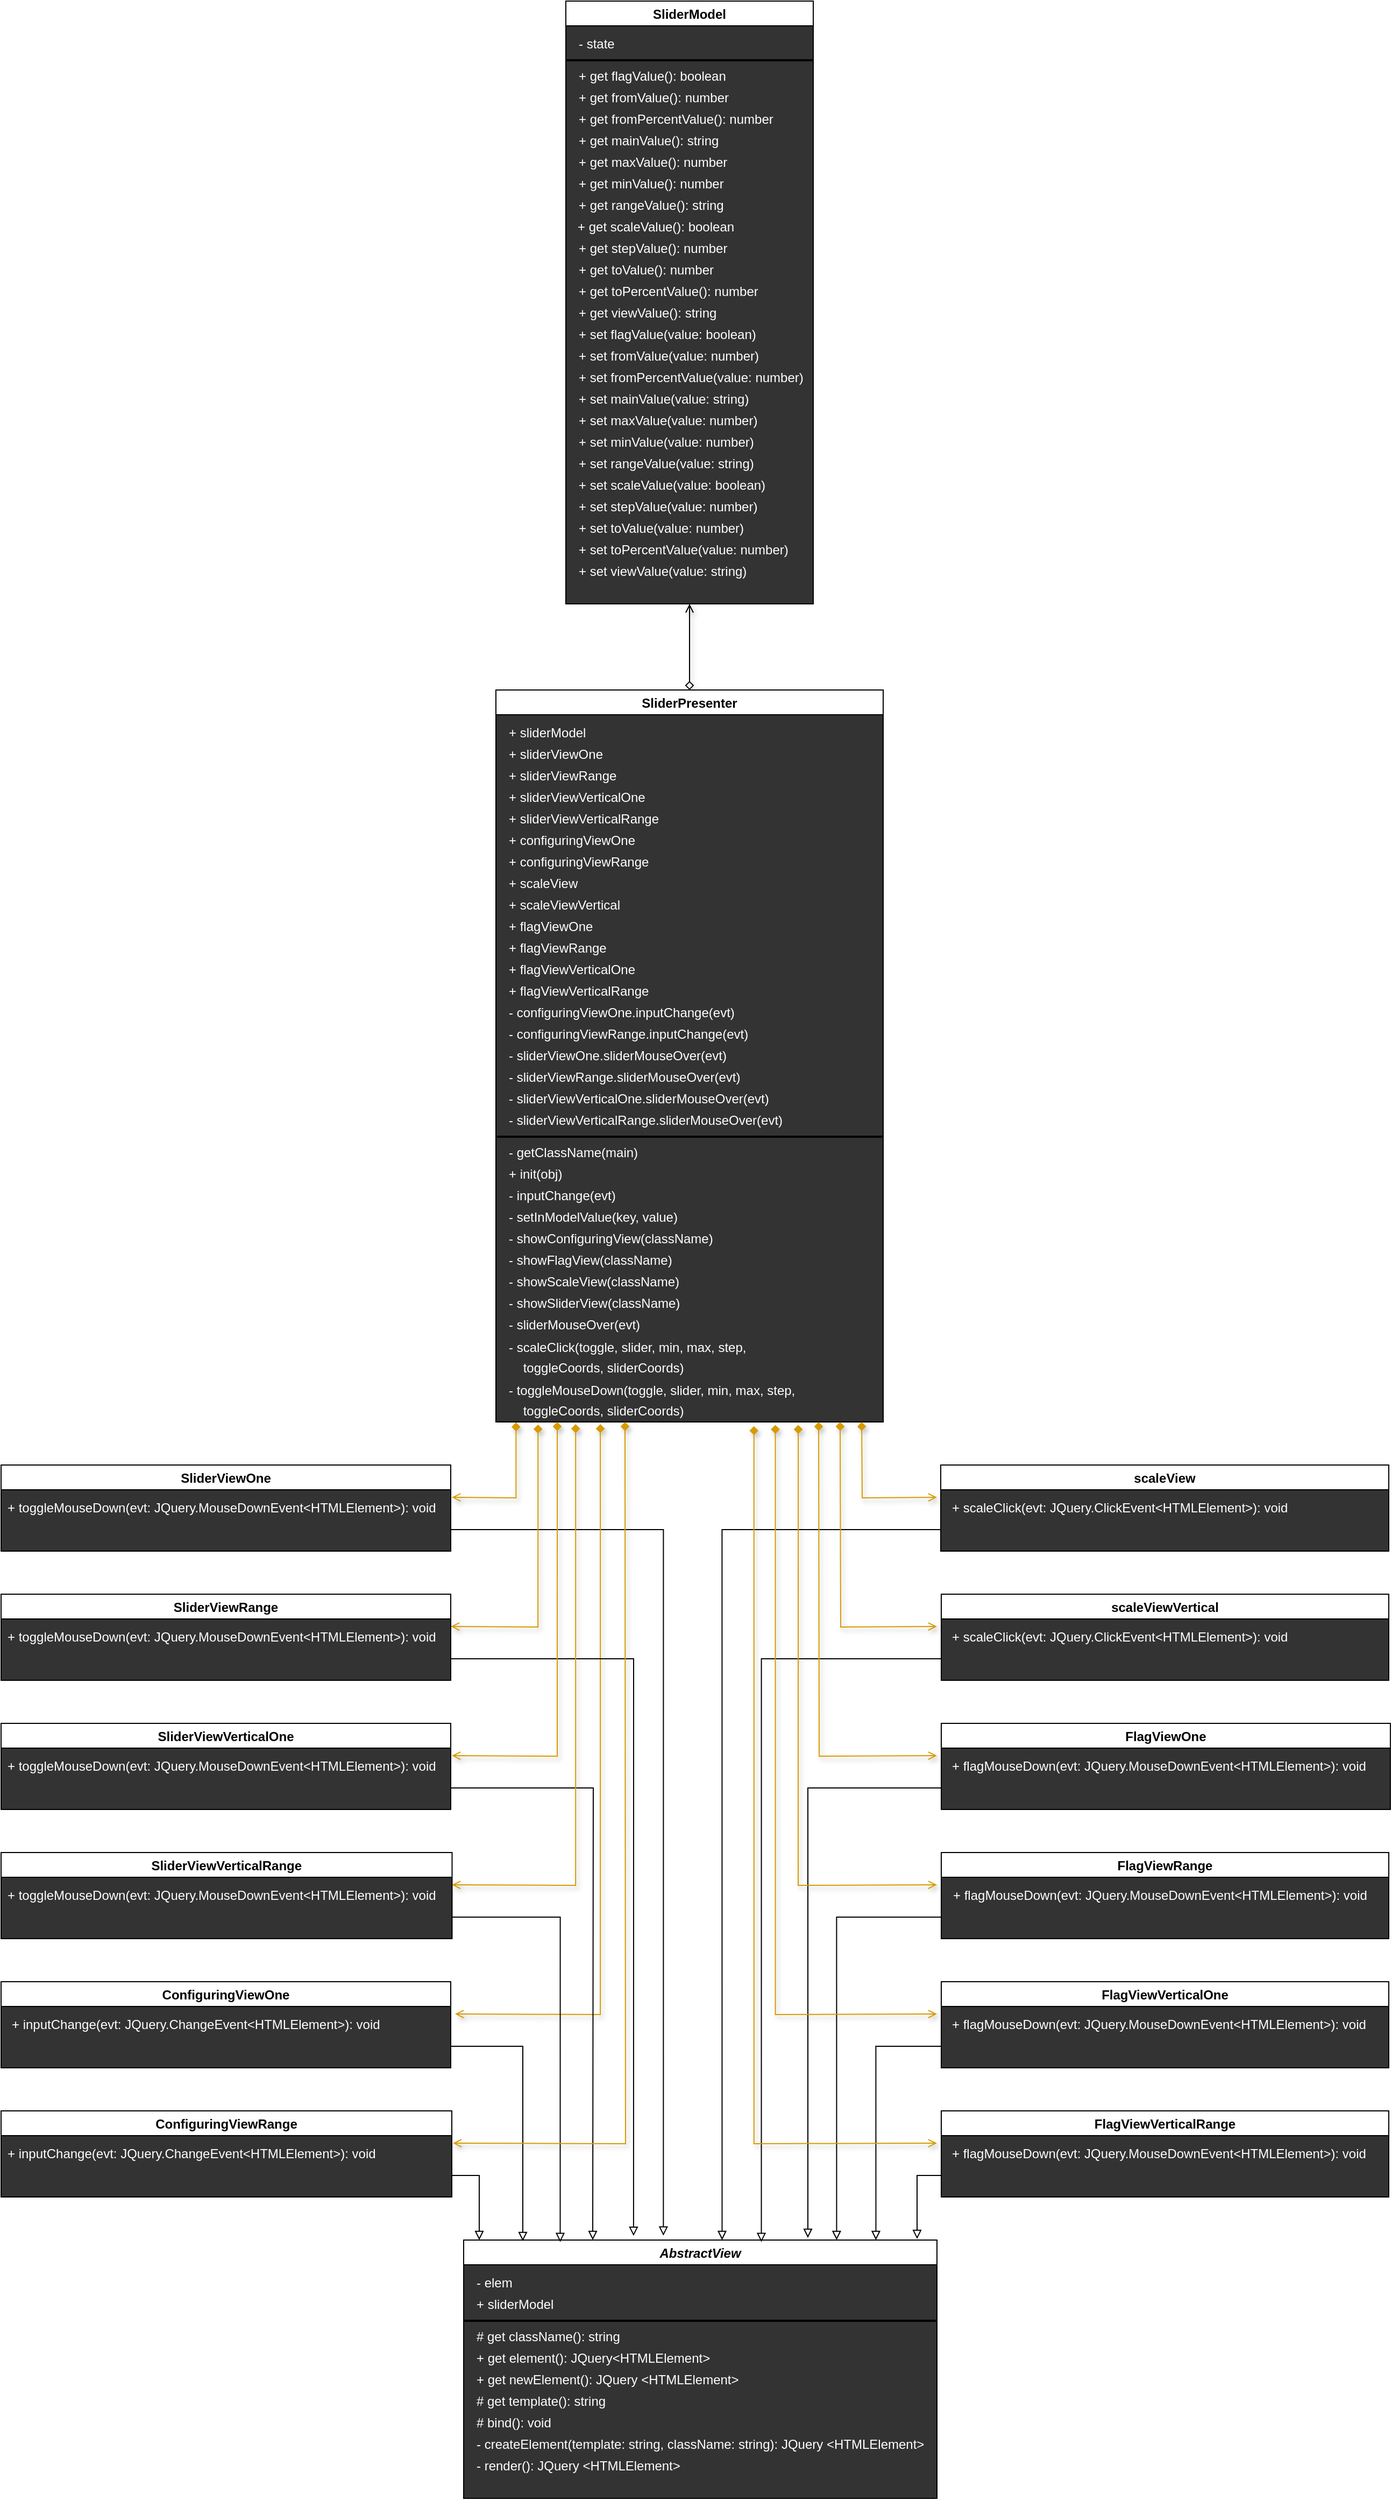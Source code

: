 <mxfile>
    <diagram id="OUbmnmgiFA35l-AEfBl3" name="Страница 1">
        <mxGraphModel dx="572" dy="175" grid="1" gridSize="10" guides="1" tooltips="1" connect="1" arrows="1" fold="1" page="1" pageScale="1" pageWidth="827" pageHeight="1169" math="0" shadow="0">
            <root>
                <mxCell id="0"/>
                <mxCell id="1" parent="0"/>
                <mxCell id="293" style="edgeStyle=orthogonalEdgeStyle;rounded=0;orthogonalLoop=1;jettySize=auto;html=1;exitX=0.5;exitY=1;exitDx=0;exitDy=0;entryX=0.5;entryY=0;entryDx=0;entryDy=0;shadow=1;endArrow=diamond;endFill=0;strokeWidth=1;startArrow=open;startFill=0;" parent="1" source="3" target="72" edge="1">
                    <mxGeometry relative="1" as="geometry"/>
                </mxCell>
                <mxCell id="3" value="SliderModel" style="swimlane;startSize=23;swimlaneFillColor=#333333;" parent="1" vertex="1">
                    <mxGeometry x="1145" width="230" height="560" as="geometry">
                        <mxRectangle x="314" y="80" width="100" height="23" as="alternateBounds"/>
                    </mxGeometry>
                </mxCell>
                <mxCell id="4" value="&lt;font color=&quot;#ffffff&quot;&gt;- state&lt;/font&gt;" style="text;html=1;align=left;verticalAlign=middle;resizable=0;points=[];autosize=1;" parent="3" vertex="1">
                    <mxGeometry x="10" y="30" width="50" height="20" as="geometry"/>
                </mxCell>
                <mxCell id="5" value="" style="line;strokeWidth=2;html=1;" parent="3" vertex="1">
                    <mxGeometry y="50" width="230" height="10" as="geometry"/>
                </mxCell>
                <mxCell id="8" value="&lt;div style=&quot;line-height: 19px&quot;&gt;&lt;font style=&quot;font-size: 12px&quot; color=&quot;#ffffff&quot;&gt;+ get&amp;nbsp;maxValue(): number&lt;/font&gt;&lt;/div&gt;" style="text;html=1;align=left;verticalAlign=middle;resizable=0;points=[];autosize=1;" parent="3" vertex="1">
                    <mxGeometry x="10" y="140" width="150" height="20" as="geometry"/>
                </mxCell>
                <mxCell id="9" value="&lt;div style=&quot;line-height: 19px&quot;&gt;&lt;font style=&quot;font-size: 12px&quot; color=&quot;#ffffff&quot;&gt;+ get fromValue(): number&lt;/font&gt;&lt;/div&gt;" style="text;html=1;align=left;verticalAlign=middle;resizable=0;points=[];autosize=1;" parent="3" vertex="1">
                    <mxGeometry x="10" y="80" width="160" height="20" as="geometry"/>
                </mxCell>
                <mxCell id="12" value="&lt;div style=&quot;line-height: 19px&quot;&gt;&lt;span style=&quot;color: rgb(255 , 255 , 255)&quot;&gt;+ get rangeValue(): string&lt;/span&gt;&lt;br&gt;&lt;/div&gt;" style="text;html=1;align=left;verticalAlign=middle;resizable=0;points=[];autosize=1;" parent="3" vertex="1">
                    <mxGeometry x="10" y="180" width="150" height="20" as="geometry"/>
                </mxCell>
                <mxCell id="13" value="&lt;div style=&quot;line-height: 19px&quot;&gt;&lt;span style=&quot;color: rgb(255 , 255 , 255)&quot;&gt;+ get flagValue(): boolean&lt;/span&gt;&lt;br&gt;&lt;/div&gt;" style="text;html=1;align=left;verticalAlign=middle;resizable=0;points=[];autosize=1;" parent="3" vertex="1">
                    <mxGeometry x="10" y="60" width="150" height="20" as="geometry"/>
                </mxCell>
                <mxCell id="14" value="&lt;div style=&quot;line-height: 19px&quot;&gt;&lt;span style=&quot;color: rgb(255 , 255 , 255)&quot;&gt;+ get scaleValue(): boolean&lt;/span&gt;&lt;br&gt;&lt;/div&gt;" style="text;html=1;align=left;verticalAlign=middle;resizable=0;points=[];autosize=1;" parent="3" vertex="1">
                    <mxGeometry x="9" y="200" width="160" height="20" as="geometry"/>
                </mxCell>
                <mxCell id="17" value="&lt;div style=&quot;line-height: 19px&quot;&gt;&lt;font style=&quot;font-size: 12px&quot; color=&quot;#ffffff&quot;&gt;+ set&amp;nbsp;maxValue(value: number)&lt;/font&gt;&lt;/div&gt;" style="text;html=1;align=left;verticalAlign=middle;resizable=0;points=[];autosize=1;" parent="3" vertex="1">
                    <mxGeometry x="10" y="380" width="180" height="20" as="geometry"/>
                </mxCell>
                <mxCell id="18" value="&lt;div style=&quot;line-height: 19px&quot;&gt;&lt;font style=&quot;font-size: 12px&quot; color=&quot;#ffffff&quot;&gt;+ set fromValue(value: number)&lt;/font&gt;&lt;/div&gt;" style="text;html=1;align=left;verticalAlign=middle;resizable=0;points=[];autosize=1;" parent="3" vertex="1">
                    <mxGeometry x="10" y="320" width="180" height="20" as="geometry"/>
                </mxCell>
                <mxCell id="21" value="&lt;div style=&quot;line-height: 19px&quot;&gt;&lt;font style=&quot;font-size: 12px&quot; color=&quot;#ffffff&quot;&gt;+ set rangeValue(value: string)&lt;/font&gt;&lt;/div&gt;" style="text;html=1;align=left;verticalAlign=middle;resizable=0;points=[];autosize=1;" parent="3" vertex="1">
                    <mxGeometry x="10" y="420" width="180" height="20" as="geometry"/>
                </mxCell>
                <mxCell id="22" value="&lt;div style=&quot;line-height: 19px&quot;&gt;&lt;font style=&quot;font-size: 12px&quot; color=&quot;#ffffff&quot;&gt;+ set flagValue(value: boolean)&lt;/font&gt;&lt;/div&gt;" style="text;html=1;align=left;verticalAlign=middle;resizable=0;points=[];autosize=1;" parent="3" vertex="1">
                    <mxGeometry x="10" y="300" width="180" height="20" as="geometry"/>
                </mxCell>
                <mxCell id="23" value="&lt;div style=&quot;line-height: 19px&quot;&gt;&lt;font style=&quot;font-size: 12px&quot; color=&quot;#ffffff&quot;&gt;+ set scaleValue(value: boolean)&lt;/font&gt;&lt;/div&gt;" style="text;html=1;align=left;verticalAlign=middle;resizable=0;points=[];autosize=1;" parent="3" vertex="1">
                    <mxGeometry x="10" y="440" width="190" height="20" as="geometry"/>
                </mxCell>
                <mxCell id="131" value="&lt;div style=&quot;line-height: 19px&quot;&gt;&lt;font style=&quot;font-size: 12px&quot; color=&quot;#ffffff&quot;&gt;+ get&amp;nbsp;mainValue(): string&lt;/font&gt;&lt;/div&gt;" style="text;html=1;align=left;verticalAlign=middle;resizable=0;points=[];autosize=1;" parent="3" vertex="1">
                    <mxGeometry x="10" y="120" width="150" height="20" as="geometry"/>
                </mxCell>
                <mxCell id="6" value="&lt;div style=&quot;line-height: 19px&quot;&gt;&lt;font style=&quot;font-size: 12px&quot; color=&quot;#ffffff&quot;&gt;+ get&amp;nbsp;minValue(): number&lt;/font&gt;&lt;/div&gt;" style="text;html=1;align=left;verticalAlign=middle;resizable=0;points=[];autosize=1;" parent="3" vertex="1">
                    <mxGeometry x="10" y="160" width="150" height="20" as="geometry"/>
                </mxCell>
                <mxCell id="10" value="&lt;div style=&quot;line-height: 19px&quot;&gt;&lt;span style=&quot;color: rgb(255 , 255 , 255)&quot;&gt;+ get stepValue(): number&lt;/span&gt;&lt;br&gt;&lt;/div&gt;" style="text;html=1;align=left;verticalAlign=middle;resizable=0;points=[];autosize=1;" parent="3" vertex="1">
                    <mxGeometry x="10" y="220" width="150" height="20" as="geometry"/>
                </mxCell>
                <mxCell id="129" value="&lt;div style=&quot;line-height: 19px&quot;&gt;&lt;font style=&quot;font-size: 12px&quot; color=&quot;#ffffff&quot;&gt;+ get toValue(): number&lt;/font&gt;&lt;/div&gt;" style="text;html=1;align=left;verticalAlign=middle;resizable=0;points=[];autosize=1;" parent="3" vertex="1">
                    <mxGeometry x="10" y="240" width="140" height="20" as="geometry"/>
                </mxCell>
                <mxCell id="11" value="&lt;div style=&quot;line-height: 19px&quot;&gt;&lt;span style=&quot;color: rgb(255 , 255 , 255)&quot;&gt;+ get viewValue(): string&lt;/span&gt;&lt;br&gt;&lt;/div&gt;" style="text;html=1;align=left;verticalAlign=middle;resizable=0;points=[];autosize=1;" parent="3" vertex="1">
                    <mxGeometry x="10" y="280" width="140" height="20" as="geometry"/>
                </mxCell>
                <mxCell id="132" value="&lt;div style=&quot;line-height: 19px&quot;&gt;&lt;font style=&quot;font-size: 12px&quot; color=&quot;#ffffff&quot;&gt;+ set&amp;nbsp;mainValue(value: string)&lt;/font&gt;&lt;/div&gt;" style="text;html=1;align=left;verticalAlign=middle;resizable=0;points=[];autosize=1;" parent="3" vertex="1">
                    <mxGeometry x="10" y="360" width="170" height="20" as="geometry"/>
                </mxCell>
                <mxCell id="16" value="&lt;div style=&quot;line-height: 19px&quot;&gt;&lt;font style=&quot;font-size: 12px&quot; color=&quot;#ffffff&quot;&gt;+ set&amp;nbsp;minValue(value: number)&lt;/font&gt;&lt;/div&gt;" style="text;html=1;align=left;verticalAlign=middle;resizable=0;points=[];autosize=1;" parent="3" vertex="1">
                    <mxGeometry x="10" y="400" width="180" height="20" as="geometry"/>
                </mxCell>
                <mxCell id="19" value="&lt;div style=&quot;line-height: 19px&quot;&gt;&lt;font style=&quot;font-size: 12px&quot; color=&quot;#ffffff&quot;&gt;+ set stepValue(value: number)&lt;/font&gt;&lt;/div&gt;" style="text;html=1;align=left;verticalAlign=middle;resizable=0;points=[];autosize=1;" parent="3" vertex="1">
                    <mxGeometry x="10" y="460" width="180" height="20" as="geometry"/>
                </mxCell>
                <mxCell id="130" value="&lt;div style=&quot;line-height: 19px&quot;&gt;&lt;font style=&quot;font-size: 12px&quot; color=&quot;#ffffff&quot;&gt;+ set toValue(value: number)&lt;/font&gt;&lt;/div&gt;" style="text;html=1;align=left;verticalAlign=middle;resizable=0;points=[];autosize=1;" parent="3" vertex="1">
                    <mxGeometry x="10" y="480" width="170" height="20" as="geometry"/>
                </mxCell>
                <mxCell id="20" value="&lt;div style=&quot;line-height: 19px&quot;&gt;&lt;font style=&quot;font-size: 12px&quot; color=&quot;#ffffff&quot;&gt;+ set viewValue(value: string)&lt;/font&gt;&lt;/div&gt;" style="text;html=1;align=left;verticalAlign=middle;resizable=0;points=[];autosize=1;" parent="3" vertex="1">
                    <mxGeometry x="10" y="520" width="170" height="20" as="geometry"/>
                </mxCell>
                <mxCell id="239" value="&lt;div style=&quot;line-height: 19px&quot;&gt;&lt;font style=&quot;font-size: 12px&quot; color=&quot;#ffffff&quot;&gt;+ set fromPercentValue(value: number)&lt;/font&gt;&lt;/div&gt;" style="text;html=1;align=left;verticalAlign=middle;resizable=0;points=[];autosize=1;" parent="3" vertex="1">
                    <mxGeometry x="10" y="340" width="220" height="20" as="geometry"/>
                </mxCell>
                <mxCell id="240" value="&lt;div style=&quot;line-height: 19px&quot;&gt;&lt;font style=&quot;font-size: 12px&quot; color=&quot;#ffffff&quot;&gt;+ get fromPercentValue(): number&lt;/font&gt;&lt;/div&gt;" style="text;html=1;align=left;verticalAlign=middle;resizable=0;points=[];autosize=1;" parent="3" vertex="1">
                    <mxGeometry x="10" y="100" width="200" height="20" as="geometry"/>
                </mxCell>
                <mxCell id="241" value="&lt;div style=&quot;line-height: 19px&quot;&gt;&lt;font style=&quot;font-size: 12px&quot; color=&quot;#ffffff&quot;&gt;+ get toPercentValue(): number&lt;/font&gt;&lt;/div&gt;" style="text;html=1;align=left;verticalAlign=middle;resizable=0;points=[];autosize=1;" parent="3" vertex="1">
                    <mxGeometry x="10" y="260" width="180" height="20" as="geometry"/>
                </mxCell>
                <mxCell id="242" value="&lt;div style=&quot;line-height: 19px&quot;&gt;&lt;font style=&quot;font-size: 12px&quot; color=&quot;#ffffff&quot;&gt;+ set toPercentValue(value: number)&lt;/font&gt;&lt;/div&gt;" style="text;html=1;align=left;verticalAlign=middle;resizable=0;points=[];autosize=1;" parent="3" vertex="1">
                    <mxGeometry x="10" y="500" width="210" height="20" as="geometry"/>
                </mxCell>
                <mxCell id="24" value="AbstractView" style="swimlane;fontStyle=3;swimlaneFillColor=#333333;" parent="1" vertex="1">
                    <mxGeometry x="1050" y="2080" width="440" height="240" as="geometry"/>
                </mxCell>
                <mxCell id="27" value="&lt;div style=&quot;line-height: 19px&quot;&gt;&lt;font style=&quot;font-size: 12px&quot; color=&quot;#ffffff&quot;&gt;+ get element(): JQuery&amp;lt;HTMLElement&amp;gt;&lt;/font&gt;&lt;/div&gt;" style="text;html=1;align=left;verticalAlign=middle;resizable=0;points=[];autosize=1;" parent="24" vertex="1">
                    <mxGeometry x="10" y="100" width="230" height="20" as="geometry"/>
                </mxCell>
                <mxCell id="28" value="&lt;div style=&quot;line-height: 19px&quot;&gt;&lt;font style=&quot;font-size: 12px&quot; color=&quot;#ffffff&quot;&gt;# get className(): string&lt;/font&gt;&lt;/div&gt;" style="text;html=1;align=left;verticalAlign=middle;resizable=0;points=[];autosize=1;" parent="24" vertex="1">
                    <mxGeometry x="10" y="80" width="150" height="20" as="geometry"/>
                </mxCell>
                <mxCell id="29" value="&lt;div style=&quot;line-height: 19px&quot;&gt;&lt;font style=&quot;font-size: 12px&quot; color=&quot;#ffffff&quot;&gt;# get template(): string&lt;/font&gt;&lt;/div&gt;" style="text;html=1;align=left;verticalAlign=middle;resizable=0;points=[];autosize=1;" parent="24" vertex="1">
                    <mxGeometry x="10" y="140" width="140" height="20" as="geometry"/>
                </mxCell>
                <mxCell id="32" value="&lt;div style=&quot;line-height: 19px&quot;&gt;&lt;span style=&quot;color: rgb(255 , 255 , 255)&quot;&gt;# bind(): void&lt;/span&gt;&lt;br&gt;&lt;/div&gt;" style="text;html=1;align=left;verticalAlign=middle;resizable=0;points=[];autosize=1;" parent="24" vertex="1">
                    <mxGeometry x="10" y="160" width="80" height="20" as="geometry"/>
                </mxCell>
                <mxCell id="33" value="&lt;div style=&quot;line-height: 19px&quot;&gt;&lt;span style=&quot;color: rgb(255 , 255 , 255)&quot;&gt;- createElement(&lt;/span&gt;&lt;span style=&quot;color: rgb(255 , 255 , 255)&quot;&gt;template: string,&amp;nbsp;&lt;/span&gt;&lt;span style=&quot;color: rgb(255 , 255 , 255)&quot;&gt;className: string&lt;/span&gt;&lt;span style=&quot;color: rgb(255 , 255 , 255)&quot;&gt;): JQuery &amp;lt;HTMLElement&amp;gt;&lt;/span&gt;&lt;/div&gt;" style="text;html=1;align=left;verticalAlign=middle;resizable=0;points=[];autosize=1;" parent="24" vertex="1">
                    <mxGeometry x="10" y="180" width="430" height="20" as="geometry"/>
                </mxCell>
                <mxCell id="43" value="&lt;font color=&quot;#ffffff&quot;&gt;- elem&lt;/font&gt;" style="text;html=1;align=left;verticalAlign=middle;resizable=0;points=[];autosize=1;" parent="24" vertex="1">
                    <mxGeometry x="10" y="30" width="50" height="20" as="geometry"/>
                </mxCell>
                <mxCell id="44" value="" style="line;strokeWidth=2;html=1;" parent="24" vertex="1">
                    <mxGeometry y="70" width="440" height="10" as="geometry"/>
                </mxCell>
                <mxCell id="95" value="&lt;font color=&quot;#ffffff&quot;&gt;+ sliderModel&lt;/font&gt;" style="text;html=1;align=left;verticalAlign=middle;resizable=0;points=[];autosize=1;" parent="24" vertex="1">
                    <mxGeometry x="10" y="50" width="90" height="20" as="geometry"/>
                </mxCell>
                <mxCell id="31" value="&lt;div style=&quot;line-height: 19px&quot;&gt;&lt;span style=&quot;color: rgb(255 , 255 , 255)&quot;&gt;- render(): JQuery &amp;lt;HTMLElement&amp;gt;&lt;/span&gt;&lt;br&gt;&lt;/div&gt;" style="text;html=1;align=left;verticalAlign=middle;resizable=0;points=[];autosize=1;" parent="24" vertex="1">
                    <mxGeometry x="10" y="200" width="200" height="20" as="geometry"/>
                </mxCell>
                <mxCell id="238" value="&lt;div style=&quot;line-height: 19px&quot;&gt;&lt;font style=&quot;font-size: 12px&quot; color=&quot;#ffffff&quot;&gt;+ get newElement(): JQuery &amp;lt;HTMLElement&amp;gt;&lt;/font&gt;&lt;/div&gt;" style="text;html=1;align=left;verticalAlign=middle;resizable=0;points=[];autosize=1;" parent="24" vertex="1">
                    <mxGeometry x="10" y="120" width="260" height="20" as="geometry"/>
                </mxCell>
                <mxCell id="267" style="edgeStyle=orthogonalEdgeStyle;rounded=0;orthogonalLoop=1;jettySize=auto;html=1;endArrow=block;endFill=0;exitX=1;exitY=0.75;exitDx=0;exitDy=0;entryX=0.422;entryY=-0.017;entryDx=0;entryDy=0;entryPerimeter=0;" parent="1" source="65" target="24" edge="1">
                    <mxGeometry relative="1" as="geometry">
                        <mxPoint x="1039" y="1460" as="sourcePoint"/>
                        <mxPoint x="1230" y="2100" as="targetPoint"/>
                    </mxGeometry>
                </mxCell>
                <mxCell id="294" style="edgeStyle=orthogonalEdgeStyle;rounded=0;orthogonalLoop=1;jettySize=auto;html=1;entryX=0.031;entryY=1.009;entryDx=0;entryDy=0;entryPerimeter=0;shadow=1;startArrow=open;startFill=0;endArrow=diamond;endFill=1;strokeWidth=1;strokeColor=#d79b00;gradientColor=#ffa500;fillColor=#ffcd28;" parent="1" target="256" edge="1">
                    <mxGeometry relative="1" as="geometry">
                        <mxPoint x="1039" y="1390" as="sourcePoint"/>
                    </mxGeometry>
                </mxCell>
                <mxCell id="65" value="SliderViewOne" style="swimlane;swimlaneFillColor=#333333;" parent="1" vertex="1">
                    <mxGeometry x="620" y="1360" width="418" height="80" as="geometry"/>
                </mxCell>
                <mxCell id="66" value="&lt;div style=&quot;line-height: 19px&quot;&gt;&lt;br&gt;&lt;/div&gt;" style="text;html=1;align=left;verticalAlign=middle;resizable=0;points=[];autosize=1;" parent="65" vertex="1">
                    <mxGeometry x="8" y="90" width="20" height="20" as="geometry"/>
                </mxCell>
                <mxCell id="213" value="&lt;div style=&quot;line-height: 19px&quot;&gt;&lt;font style=&quot;font-size: 12px&quot; color=&quot;#ffffff&quot;&gt;+ toggleMouseDown(evt: JQuery.MouseDownEvent&amp;lt;HTMLElement&amp;gt;): void&lt;/font&gt;&lt;/div&gt;" style="text;html=1;align=left;verticalAlign=middle;resizable=0;points=[];autosize=1;" parent="65" vertex="1">
                    <mxGeometry x="4" y="30" width="410" height="20" as="geometry"/>
                </mxCell>
                <mxCell id="72" value="SliderPresenter" style="swimlane;swimlaneFillColor=#333333;" parent="1" vertex="1">
                    <mxGeometry x="1080" y="640" width="360" height="680" as="geometry">
                        <mxRectangle x="314" y="80" width="100" height="23" as="alternateBounds"/>
                    </mxGeometry>
                </mxCell>
                <mxCell id="75" value="&lt;div style=&quot;line-height: 19px&quot;&gt;&lt;font style=&quot;font-size: 12px&quot; color=&quot;#ffffff&quot;&gt;+ init(obj)&lt;/font&gt;&lt;/div&gt;" style="text;html=1;align=left;verticalAlign=middle;resizable=0;points=[];autosize=1;" parent="72" vertex="1">
                    <mxGeometry x="10" y="440" width="70" height="20" as="geometry"/>
                </mxCell>
                <mxCell id="115" value="" style="line;strokeWidth=2;html=1;" parent="72" vertex="1">
                    <mxGeometry y="410" width="360" height="10" as="geometry"/>
                </mxCell>
                <mxCell id="133" value="&lt;div style=&quot;line-height: 19px&quot;&gt;&lt;font style=&quot;font-size: 12px&quot; color=&quot;#ffffff&quot;&gt;- setInModelValue(key, value)&lt;/font&gt;&lt;/div&gt;" style="text;html=1;align=left;verticalAlign=middle;resizable=0;points=[];autosize=1;" parent="72" vertex="1">
                    <mxGeometry x="10" y="480" width="170" height="20" as="geometry"/>
                </mxCell>
                <mxCell id="109" value="&lt;font color=&quot;#ffffff&quot;&gt;+ sliderModel&lt;/font&gt;" style="text;html=1;align=left;verticalAlign=middle;resizable=0;points=[];autosize=1;" parent="72" vertex="1">
                    <mxGeometry x="10" y="30" width="90" height="20" as="geometry"/>
                </mxCell>
                <mxCell id="145" value="&lt;font color=&quot;#ffffff&quot;&gt;+ sliderViewOne&lt;/font&gt;" style="text;html=1;align=left;verticalAlign=middle;resizable=0;points=[];autosize=1;" parent="72" vertex="1">
                    <mxGeometry x="10" y="50" width="100" height="20" as="geometry"/>
                </mxCell>
                <mxCell id="146" value="&lt;font color=&quot;#ffffff&quot;&gt;+ sliderViewRange&lt;/font&gt;" style="text;html=1;align=left;verticalAlign=middle;resizable=0;points=[];autosize=1;" parent="72" vertex="1">
                    <mxGeometry x="10" y="70" width="120" height="20" as="geometry"/>
                </mxCell>
                <mxCell id="91" value="&lt;div style=&quot;line-height: 19px&quot;&gt;&lt;font style=&quot;font-size: 12px&quot; color=&quot;#ffffff&quot;&gt;- showSliderView(className)&lt;/font&gt;&lt;/div&gt;" style="text;html=1;align=left;verticalAlign=middle;resizable=0;points=[];autosize=1;" parent="72" vertex="1">
                    <mxGeometry x="10" y="560" width="170" height="20" as="geometry"/>
                </mxCell>
                <mxCell id="156" value="&lt;font color=&quot;#ffffff&quot;&gt;+ sliderViewVerticalOne&lt;/font&gt;" style="text;html=1;align=left;verticalAlign=middle;resizable=0;points=[];autosize=1;" parent="72" vertex="1">
                    <mxGeometry x="10" y="90" width="140" height="20" as="geometry"/>
                </mxCell>
                <mxCell id="157" value="&lt;font color=&quot;#ffffff&quot;&gt;+ sliderViewVerticalRange&lt;/font&gt;" style="text;html=1;align=left;verticalAlign=middle;resizable=0;points=[];autosize=1;" parent="72" vertex="1">
                    <mxGeometry x="10" y="110" width="160" height="20" as="geometry"/>
                </mxCell>
                <mxCell id="170" value="&lt;div style=&quot;line-height: 19px&quot;&gt;&lt;font style=&quot;font-size: 12px&quot; color=&quot;#ffffff&quot;&gt;- showConfiguringView(className)&lt;/font&gt;&lt;/div&gt;" style="text;html=1;align=left;verticalAlign=middle;resizable=0;points=[];autosize=1;" parent="72" vertex="1">
                    <mxGeometry x="10" y="500" width="210" height="20" as="geometry"/>
                </mxCell>
                <mxCell id="113" value="&lt;font color=&quot;#ffffff&quot;&gt;+ configuringViewOne&lt;/font&gt;" style="text;html=1;align=left;verticalAlign=middle;resizable=0;points=[];autosize=1;" parent="72" vertex="1">
                    <mxGeometry x="10" y="130" width="130" height="20" as="geometry"/>
                </mxCell>
                <mxCell id="179" value="&lt;font color=&quot;#ffffff&quot;&gt;+ configuringViewRange&lt;/font&gt;" style="text;html=1;align=left;verticalAlign=middle;resizable=0;points=[];autosize=1;" parent="72" vertex="1">
                    <mxGeometry x="10" y="150" width="150" height="20" as="geometry"/>
                </mxCell>
                <mxCell id="112" value="&lt;font color=&quot;#ffffff&quot;&gt;+ scaleView&lt;/font&gt;" style="text;html=1;align=left;verticalAlign=middle;resizable=0;points=[];autosize=1;" parent="72" vertex="1">
                    <mxGeometry x="10" y="170" width="80" height="20" as="geometry"/>
                </mxCell>
                <mxCell id="180" value="&lt;font color=&quot;#ffffff&quot;&gt;+ scaleViewVertical&lt;/font&gt;" style="text;html=1;align=left;verticalAlign=middle;resizable=0;points=[];autosize=1;" parent="72" vertex="1">
                    <mxGeometry x="10" y="190" width="120" height="20" as="geometry"/>
                </mxCell>
                <mxCell id="111" value="&lt;font color=&quot;#ffffff&quot;&gt;+ flagViewOne&lt;/font&gt;" style="text;html=1;align=left;verticalAlign=middle;resizable=0;points=[];autosize=1;" parent="72" vertex="1">
                    <mxGeometry x="10" y="210" width="90" height="20" as="geometry"/>
                </mxCell>
                <mxCell id="202" value="&lt;font color=&quot;#ffffff&quot;&gt;+ flagViewRange&lt;/font&gt;" style="text;html=1;align=left;verticalAlign=middle;resizable=0;points=[];autosize=1;" parent="72" vertex="1">
                    <mxGeometry x="10" y="230" width="110" height="20" as="geometry"/>
                </mxCell>
                <mxCell id="203" value="&lt;font color=&quot;#ffffff&quot;&gt;+ flagViewVerticalOne&lt;/font&gt;" style="text;html=1;align=left;verticalAlign=middle;resizable=0;points=[];autosize=1;" parent="72" vertex="1">
                    <mxGeometry x="10" y="250" width="130" height="20" as="geometry"/>
                </mxCell>
                <mxCell id="204" value="&lt;font color=&quot;#ffffff&quot;&gt;+ flagViewVerticalRange&lt;/font&gt;" style="text;html=1;align=left;verticalAlign=middle;resizable=0;points=[];autosize=1;" parent="72" vertex="1">
                    <mxGeometry x="10" y="270" width="150" height="20" as="geometry"/>
                </mxCell>
                <mxCell id="205" value="&lt;div style=&quot;line-height: 19px&quot;&gt;&lt;font style=&quot;font-size: 12px&quot; color=&quot;#ffffff&quot;&gt;- showFlagView(className)&lt;/font&gt;&lt;/div&gt;" style="text;html=1;align=left;verticalAlign=middle;resizable=0;points=[];autosize=1;" parent="72" vertex="1">
                    <mxGeometry x="10" y="520" width="170" height="20" as="geometry"/>
                </mxCell>
                <mxCell id="206" value="&lt;div style=&quot;line-height: 19px&quot;&gt;&lt;font style=&quot;font-size: 12px&quot; color=&quot;#ffffff&quot;&gt;- showScaleView(className)&lt;/font&gt;&lt;/div&gt;" style="text;html=1;align=left;verticalAlign=middle;resizable=0;points=[];autosize=1;" parent="72" vertex="1">
                    <mxGeometry x="10" y="540" width="170" height="20" as="geometry"/>
                </mxCell>
                <mxCell id="233" value="&lt;div style=&quot;line-height: 19px&quot;&gt;&lt;font style=&quot;font-size: 12px&quot; color=&quot;#ffffff&quot;&gt;- sliderViewOne.sliderMouseOver(evt)&lt;/font&gt;&lt;/div&gt;" style="text;html=1;align=left;verticalAlign=middle;resizable=0;points=[];autosize=1;" parent="72" vertex="1">
                    <mxGeometry x="10" y="330" width="220" height="20" as="geometry"/>
                </mxCell>
                <mxCell id="234" value="&lt;div style=&quot;line-height: 19px&quot;&gt;&lt;font style=&quot;font-size: 12px&quot; color=&quot;#ffffff&quot;&gt;- sliderMouseOver(evt)&lt;/font&gt;&lt;/div&gt;" style="text;html=1;align=left;verticalAlign=middle;resizable=0;points=[];autosize=1;" parent="72" vertex="1">
                    <mxGeometry x="10" y="580" width="140" height="20" as="geometry"/>
                </mxCell>
                <mxCell id="235" value="&lt;div style=&quot;line-height: 19px&quot;&gt;&lt;font style=&quot;font-size: 12px&quot; color=&quot;#ffffff&quot;&gt;- sliderViewRange.sliderMouseOver(evt)&lt;/font&gt;&lt;/div&gt;" style="text;html=1;align=left;verticalAlign=middle;resizable=0;points=[];autosize=1;" parent="72" vertex="1">
                    <mxGeometry x="10" y="350" width="230" height="20" as="geometry"/>
                </mxCell>
                <mxCell id="236" value="&lt;div style=&quot;line-height: 19px&quot;&gt;&lt;font style=&quot;font-size: 12px&quot; color=&quot;#ffffff&quot;&gt;- sliderViewVerticalRange.sliderMouseOver(evt)&lt;/font&gt;&lt;/div&gt;" style="text;html=1;align=left;verticalAlign=middle;resizable=0;points=[];autosize=1;" parent="72" vertex="1">
                    <mxGeometry x="10" y="390" width="270" height="20" as="geometry"/>
                </mxCell>
                <mxCell id="237" value="&lt;div style=&quot;line-height: 19px&quot;&gt;&lt;font style=&quot;font-size: 12px&quot; color=&quot;#ffffff&quot;&gt;- sliderViewVerticalOne.sliderMouseOver(evt)&lt;/font&gt;&lt;/div&gt;" style="text;html=1;align=left;verticalAlign=middle;resizable=0;points=[];autosize=1;" parent="72" vertex="1">
                    <mxGeometry x="10" y="370" width="260" height="20" as="geometry"/>
                </mxCell>
                <mxCell id="251" value="&lt;div style=&quot;line-height: 19px&quot;&gt;&lt;font style=&quot;font-size: 12px&quot; color=&quot;#ffffff&quot;&gt;- configuringViewOne.inputChange(evt)&lt;/font&gt;&lt;/div&gt;" style="text;html=1;align=left;verticalAlign=middle;resizable=0;points=[];autosize=1;" parent="72" vertex="1">
                    <mxGeometry x="10" y="290" width="230" height="20" as="geometry"/>
                </mxCell>
                <mxCell id="252" value="&lt;div style=&quot;line-height: 19px&quot;&gt;&lt;font style=&quot;font-size: 12px&quot; color=&quot;#ffffff&quot;&gt;- configuringViewRange.inputChange(evt)&lt;/font&gt;&lt;/div&gt;" style="text;html=1;align=left;verticalAlign=middle;resizable=0;points=[];autosize=1;" parent="72" vertex="1">
                    <mxGeometry x="10" y="310" width="240" height="20" as="geometry"/>
                </mxCell>
                <mxCell id="253" value="&lt;div style=&quot;line-height: 19px&quot;&gt;&lt;font style=&quot;font-size: 12px&quot; color=&quot;#ffffff&quot;&gt;- inputChange(evt)&lt;/font&gt;&lt;/div&gt;" style="text;html=1;align=left;verticalAlign=middle;resizable=0;points=[];autosize=1;" parent="72" vertex="1">
                    <mxGeometry x="10" y="460" width="110" height="20" as="geometry"/>
                </mxCell>
                <mxCell id="254" value="&lt;div style=&quot;line-height: 19px&quot;&gt;&lt;font style=&quot;font-size: 12px&quot; color=&quot;#ffffff&quot;&gt;- getClassName(main)&lt;/font&gt;&lt;/div&gt;" style="text;html=1;align=left;verticalAlign=middle;resizable=0;points=[];autosize=1;" parent="72" vertex="1">
                    <mxGeometry x="10" y="420" width="140" height="20" as="geometry"/>
                </mxCell>
                <mxCell id="255" value="&lt;div style=&quot;line-height: 19px&quot;&gt;&lt;font style=&quot;font-size: 12px&quot; color=&quot;#ffffff&quot;&gt;- scaleClick(toggle, slider, min, max, step,&lt;/font&gt;&lt;/div&gt;&lt;div style=&quot;line-height: 19px&quot;&gt;&lt;font style=&quot;font-size: 12px&quot; color=&quot;#ffffff&quot;&gt;&amp;nbsp; &amp;nbsp; toggleCoords, sliderCoords)&lt;/font&gt;&lt;/div&gt;" style="text;html=1;align=left;verticalAlign=middle;resizable=0;points=[];autosize=1;" parent="72" vertex="1">
                    <mxGeometry x="10" y="600" width="240" height="40" as="geometry"/>
                </mxCell>
                <mxCell id="256" value="&lt;div style=&quot;line-height: 19px&quot;&gt;&lt;font style=&quot;font-size: 12px&quot; color=&quot;#ffffff&quot;&gt;- toggleMouseDown(toggle, slider, min, max, step,&lt;/font&gt;&lt;/div&gt;&lt;div style=&quot;line-height: 19px&quot;&gt;&lt;font style=&quot;font-size: 12px&quot; color=&quot;#ffffff&quot;&gt;&amp;nbsp; &amp;nbsp; toggleCoords, sliderCoords)&lt;/font&gt;&lt;/div&gt;" style="text;html=1;align=left;verticalAlign=middle;resizable=0;points=[];autosize=1;" parent="72" vertex="1">
                    <mxGeometry x="10" y="640" width="280" height="40" as="geometry"/>
                </mxCell>
                <mxCell id="263" style="edgeStyle=orthogonalEdgeStyle;rounded=0;orthogonalLoop=1;jettySize=auto;html=1;entryX=0.125;entryY=0.004;entryDx=0;entryDy=0;entryPerimeter=0;endArrow=block;endFill=0;exitX=1;exitY=0.75;exitDx=0;exitDy=0;" parent="1" source="158" target="24" edge="1">
                    <mxGeometry relative="1" as="geometry">
                        <mxPoint x="1040" y="2100" as="sourcePoint"/>
                    </mxGeometry>
                </mxCell>
                <mxCell id="298" style="edgeStyle=orthogonalEdgeStyle;rounded=0;orthogonalLoop=1;jettySize=auto;html=1;entryX=0.311;entryY=1.05;entryDx=0;entryDy=0;entryPerimeter=0;shadow=1;startArrow=open;startFill=0;endArrow=diamond;endFill=1;strokeWidth=1;gradientColor=#ffa500;fillColor=#ffcd28;strokeColor=#d79b00;" parent="1" target="256" edge="1">
                    <mxGeometry relative="1" as="geometry">
                        <mxPoint x="1042" y="1870" as="sourcePoint"/>
                    </mxGeometry>
                </mxCell>
                <mxCell id="158" value="ConfiguringViewOne" style="swimlane;swimlaneFillColor=#333333;" parent="1" vertex="1">
                    <mxGeometry x="620" y="1840" width="418" height="80" as="geometry"/>
                </mxCell>
                <mxCell id="159" value="&lt;div style=&quot;line-height: 19px&quot;&gt;&lt;br&gt;&lt;/div&gt;" style="text;html=1;align=left;verticalAlign=middle;resizable=0;points=[];autosize=1;" parent="158" vertex="1">
                    <mxGeometry x="8" y="90" width="20" height="20" as="geometry"/>
                </mxCell>
                <mxCell id="244" value="&lt;div style=&quot;line-height: 19px&quot;&gt;&lt;font style=&quot;font-size: 12px&quot; color=&quot;#ffffff&quot;&gt;+ inputChange(evt: JQuery.ChangeEvent&amp;lt;HTMLElement&amp;gt;): void&lt;/font&gt;&lt;/div&gt;" style="text;html=1;align=left;verticalAlign=middle;resizable=0;points=[];autosize=1;" parent="158" vertex="1">
                    <mxGeometry x="8" y="30" width="360" height="20" as="geometry"/>
                </mxCell>
                <mxCell id="273" style="edgeStyle=orthogonalEdgeStyle;rounded=0;orthogonalLoop=1;jettySize=auto;html=1;exitX=0;exitY=0.75;exitDx=0;exitDy=0;entryX=0.546;entryY=0;entryDx=0;entryDy=0;entryPerimeter=0;endArrow=block;endFill=0;" parent="1" source="171" target="24" edge="1">
                    <mxGeometry relative="1" as="geometry"/>
                </mxCell>
                <mxCell id="301" style="edgeStyle=orthogonalEdgeStyle;rounded=0;orthogonalLoop=1;jettySize=auto;html=1;shadow=1;startArrow=open;startFill=0;endArrow=diamond;endFill=1;strokeColor=#d79b00;strokeWidth=1;gradientColor=#ffa500;fillColor=#ffcd28;" parent="1" edge="1">
                    <mxGeometry relative="1" as="geometry">
                        <mxPoint x="1420" y="1320" as="targetPoint"/>
                        <mxPoint x="1490" y="1390" as="sourcePoint"/>
                    </mxGeometry>
                </mxCell>
                <mxCell id="171" value="scaleView" style="swimlane;swimlaneFillColor=#333333;" parent="1" vertex="1">
                    <mxGeometry x="1493.5" y="1360" width="416.5" height="80" as="geometry"/>
                </mxCell>
                <mxCell id="172" value="&lt;div style=&quot;line-height: 19px&quot;&gt;&lt;br&gt;&lt;/div&gt;" style="text;html=1;align=left;verticalAlign=middle;resizable=0;points=[];autosize=1;" parent="171" vertex="1">
                    <mxGeometry x="8" y="90" width="20" height="20" as="geometry"/>
                </mxCell>
                <mxCell id="174" value="&lt;div style=&quot;line-height: 19px&quot;&gt;&lt;br&gt;&lt;/div&gt;" style="text;html=1;align=left;verticalAlign=middle;resizable=0;points=[];autosize=1;" parent="171" vertex="1">
                    <mxGeometry x="8" y="50" width="20" height="20" as="geometry"/>
                </mxCell>
                <mxCell id="311" value="&lt;div style=&quot;line-height: 19px&quot;&gt;&lt;font style=&quot;font-size: 12px&quot; color=&quot;#ffffff&quot;&gt;+ scaleClick(evt: JQuery.ClickEvent&amp;lt;HTMLElement&amp;gt;): void&lt;/font&gt;&lt;/div&gt;" style="text;html=1;align=left;verticalAlign=middle;resizable=0;points=[];autosize=1;" vertex="1" parent="171">
                    <mxGeometry x="8" y="30" width="330" height="20" as="geometry"/>
                </mxCell>
                <mxCell id="272" style="edgeStyle=orthogonalEdgeStyle;rounded=0;orthogonalLoop=1;jettySize=auto;html=1;exitX=0;exitY=0.75;exitDx=0;exitDy=0;entryX=0.629;entryY=0.008;entryDx=0;entryDy=0;entryPerimeter=0;endArrow=block;endFill=0;" parent="1" source="175" target="24" edge="1">
                    <mxGeometry relative="1" as="geometry"/>
                </mxCell>
                <mxCell id="302" style="edgeStyle=orthogonalEdgeStyle;rounded=0;orthogonalLoop=1;jettySize=auto;html=1;shadow=1;startArrow=open;startFill=0;endArrow=diamond;endFill=1;strokeColor=#d79b00;strokeWidth=1;gradientColor=#ffa500;fillColor=#ffcd28;" parent="1" edge="1">
                    <mxGeometry relative="1" as="geometry">
                        <mxPoint x="1400.0" y="1320" as="targetPoint"/>
                        <mxPoint x="1490" y="1510" as="sourcePoint"/>
                    </mxGeometry>
                </mxCell>
                <mxCell id="175" value="scaleViewVertical" style="swimlane;swimlaneFillColor=#333333;" parent="1" vertex="1">
                    <mxGeometry x="1494" y="1480" width="416" height="80" as="geometry"/>
                </mxCell>
                <mxCell id="176" value="&lt;div style=&quot;line-height: 19px&quot;&gt;&lt;br&gt;&lt;/div&gt;" style="text;html=1;align=left;verticalAlign=middle;resizable=0;points=[];autosize=1;" parent="175" vertex="1">
                    <mxGeometry x="8" y="90" width="20" height="20" as="geometry"/>
                </mxCell>
                <mxCell id="312" value="&lt;div style=&quot;line-height: 19px&quot;&gt;&lt;font style=&quot;font-size: 12px&quot; color=&quot;#ffffff&quot;&gt;+ scaleClick(evt: JQuery.ClickEvent&amp;lt;HTMLElement&amp;gt;): void&lt;/font&gt;&lt;/div&gt;" style="text;html=1;align=left;verticalAlign=middle;resizable=0;points=[];autosize=1;" vertex="1" parent="175">
                    <mxGeometry x="8" y="30" width="330" height="20" as="geometry"/>
                </mxCell>
                <mxCell id="271" style="edgeStyle=orthogonalEdgeStyle;rounded=0;orthogonalLoop=1;jettySize=auto;html=1;exitX=0;exitY=0.75;exitDx=0;exitDy=0;endArrow=block;endFill=0;" parent="1" source="182" edge="1">
                    <mxGeometry relative="1" as="geometry">
                        <Array as="points">
                            <mxPoint x="1370" y="1660"/>
                            <mxPoint x="1370" y="2078"/>
                        </Array>
                        <mxPoint x="1370" y="2078" as="targetPoint"/>
                    </mxGeometry>
                </mxCell>
                <mxCell id="303" style="edgeStyle=orthogonalEdgeStyle;rounded=0;orthogonalLoop=1;jettySize=auto;html=1;shadow=1;startArrow=open;startFill=0;endArrow=diamond;endFill=1;strokeColor=#d79b00;strokeWidth=1;gradientColor=#ffa500;fillColor=#ffcd28;" parent="1" edge="1">
                    <mxGeometry relative="1" as="geometry">
                        <mxPoint x="1380" y="1320" as="targetPoint"/>
                        <mxPoint x="1490" y="1630" as="sourcePoint"/>
                    </mxGeometry>
                </mxCell>
                <mxCell id="182" value="FlagViewOne" style="swimlane;swimlaneFillColor=#333333;" parent="1" vertex="1">
                    <mxGeometry x="1494" y="1600" width="417.5" height="80" as="geometry"/>
                </mxCell>
                <mxCell id="183" value="&lt;div style=&quot;line-height: 19px&quot;&gt;&lt;br&gt;&lt;/div&gt;" style="text;html=1;align=left;verticalAlign=middle;resizable=0;points=[];autosize=1;" parent="182" vertex="1">
                    <mxGeometry x="8" y="90" width="20" height="20" as="geometry"/>
                </mxCell>
                <mxCell id="313" value="&lt;div style=&quot;line-height: 19px&quot;&gt;&lt;font style=&quot;font-size: 12px&quot; color=&quot;#ffffff&quot;&gt;+ flagMouseDown(evt: JQuery.MouseDownEvent&amp;lt;HTMLElement&amp;gt;): void&lt;/font&gt;&lt;/div&gt;" style="text;html=1;align=left;verticalAlign=middle;resizable=0;points=[];autosize=1;" vertex="1" parent="182">
                    <mxGeometry x="7.5" y="30" width="400" height="20" as="geometry"/>
                </mxCell>
                <mxCell id="270" style="edgeStyle=orthogonalEdgeStyle;rounded=0;orthogonalLoop=1;jettySize=auto;html=1;exitX=0;exitY=0.75;exitDx=0;exitDy=0;entryX=0.788;entryY=0;entryDx=0;entryDy=0;entryPerimeter=0;endArrow=block;endFill=0;" parent="1" source="189" target="24" edge="1">
                    <mxGeometry relative="1" as="geometry"/>
                </mxCell>
                <mxCell id="304" style="edgeStyle=orthogonalEdgeStyle;rounded=0;orthogonalLoop=1;jettySize=auto;html=1;entryX=0.968;entryY=1.068;entryDx=0;entryDy=0;entryPerimeter=0;shadow=1;startArrow=open;startFill=0;endArrow=diamond;endFill=1;strokeColor=#d79b00;strokeWidth=1;gradientColor=#ffa500;fillColor=#ffcd28;" parent="1" target="256" edge="1">
                    <mxGeometry relative="1" as="geometry">
                        <mxPoint x="1490" y="1750" as="sourcePoint"/>
                    </mxGeometry>
                </mxCell>
                <mxCell id="189" value="FlagViewRange" style="swimlane;swimlaneFillColor=#333333;" parent="1" vertex="1">
                    <mxGeometry x="1494" y="1720" width="416" height="80" as="geometry"/>
                </mxCell>
                <mxCell id="190" value="&lt;div style=&quot;line-height: 19px&quot;&gt;&lt;br&gt;&lt;/div&gt;" style="text;html=1;align=left;verticalAlign=middle;resizable=0;points=[];autosize=1;" parent="189" vertex="1">
                    <mxGeometry x="8" y="90" width="20" height="20" as="geometry"/>
                </mxCell>
                <mxCell id="314" value="&lt;div style=&quot;line-height: 19px&quot;&gt;&lt;font style=&quot;font-size: 12px&quot; color=&quot;#ffffff&quot;&gt;+ flagMouseDown(evt: JQuery.MouseDownEvent&amp;lt;HTMLElement&amp;gt;): void&lt;/font&gt;&lt;/div&gt;" style="text;html=1;align=left;verticalAlign=middle;resizable=0;points=[];autosize=1;" vertex="1" parent="189">
                    <mxGeometry x="8.75" y="30" width="400" height="20" as="geometry"/>
                </mxCell>
                <mxCell id="269" style="edgeStyle=orthogonalEdgeStyle;rounded=0;orthogonalLoop=1;jettySize=auto;html=1;exitX=0;exitY=0.75;exitDx=0;exitDy=0;entryX=0.871;entryY=0;entryDx=0;entryDy=0;entryPerimeter=0;endArrow=block;endFill=0;" parent="1" source="194" target="24" edge="1">
                    <mxGeometry relative="1" as="geometry"/>
                </mxCell>
                <mxCell id="305" style="edgeStyle=orthogonalEdgeStyle;rounded=0;orthogonalLoop=1;jettySize=auto;html=1;entryX=0.892;entryY=1.068;entryDx=0;entryDy=0;entryPerimeter=0;shadow=1;startArrow=open;startFill=0;endArrow=diamond;endFill=1;strokeColor=#d79b00;strokeWidth=1;gradientColor=#ffa500;fillColor=#ffcd28;" parent="1" target="256" edge="1">
                    <mxGeometry relative="1" as="geometry">
                        <mxPoint x="1490" y="1870" as="sourcePoint"/>
                    </mxGeometry>
                </mxCell>
                <mxCell id="194" value="FlagViewVerticalOne" style="swimlane;swimlaneFillColor=#333333;" parent="1" vertex="1">
                    <mxGeometry x="1494" y="1840" width="416" height="80" as="geometry"/>
                </mxCell>
                <mxCell id="195" value="&lt;div style=&quot;line-height: 19px&quot;&gt;&lt;br&gt;&lt;/div&gt;" style="text;html=1;align=left;verticalAlign=middle;resizable=0;points=[];autosize=1;" parent="194" vertex="1">
                    <mxGeometry x="8" y="90" width="20" height="20" as="geometry"/>
                </mxCell>
                <mxCell id="315" value="&lt;div style=&quot;line-height: 19px&quot;&gt;&lt;font style=&quot;font-size: 12px&quot; color=&quot;#ffffff&quot;&gt;+ flagMouseDown(evt: JQuery.MouseDownEvent&amp;lt;HTMLElement&amp;gt;): void&lt;/font&gt;&lt;/div&gt;" style="text;html=1;align=left;verticalAlign=middle;resizable=0;points=[];autosize=1;" vertex="1" parent="194">
                    <mxGeometry x="7.75" y="30" width="400" height="20" as="geometry"/>
                </mxCell>
                <mxCell id="268" style="edgeStyle=orthogonalEdgeStyle;rounded=0;orthogonalLoop=1;jettySize=auto;html=1;exitX=0;exitY=0.75;exitDx=0;exitDy=0;entryX=0.958;entryY=-0.004;entryDx=0;entryDy=0;entryPerimeter=0;endArrow=block;endFill=0;" parent="1" source="198" target="24" edge="1">
                    <mxGeometry relative="1" as="geometry"/>
                </mxCell>
                <mxCell id="306" style="edgeStyle=orthogonalEdgeStyle;rounded=0;orthogonalLoop=1;jettySize=auto;html=1;entryX=0.821;entryY=1.097;entryDx=0;entryDy=0;entryPerimeter=0;shadow=1;startArrow=open;startFill=0;endArrow=diamond;endFill=1;strokeColor=#d79b00;strokeWidth=1;gradientColor=#ffa500;fillColor=#ffcd28;" parent="1" target="256" edge="1">
                    <mxGeometry relative="1" as="geometry">
                        <mxPoint x="1490" y="1990" as="sourcePoint"/>
                    </mxGeometry>
                </mxCell>
                <mxCell id="198" value="FlagViewVerticalRange" style="swimlane;swimlaneFillColor=#333333;" parent="1" vertex="1">
                    <mxGeometry x="1494" y="1960" width="416" height="80" as="geometry"/>
                </mxCell>
                <mxCell id="199" value="&lt;div style=&quot;line-height: 19px&quot;&gt;&lt;br&gt;&lt;/div&gt;" style="text;html=1;align=left;verticalAlign=middle;resizable=0;points=[];autosize=1;" parent="198" vertex="1">
                    <mxGeometry x="8" y="90" width="20" height="20" as="geometry"/>
                </mxCell>
                <mxCell id="319" value="&lt;div style=&quot;line-height: 19px&quot;&gt;&lt;font style=&quot;font-size: 12px&quot; color=&quot;#ffffff&quot;&gt;+ flagMouseDown(evt: JQuery.MouseDownEvent&amp;lt;HTMLElement&amp;gt;): void&lt;/font&gt;&lt;/div&gt;" style="text;html=1;align=left;verticalAlign=middle;resizable=0;points=[];autosize=1;" vertex="1" parent="198">
                    <mxGeometry x="8.0" y="30" width="400" height="20" as="geometry"/>
                </mxCell>
                <mxCell id="266" style="edgeStyle=orthogonalEdgeStyle;rounded=0;orthogonalLoop=1;jettySize=auto;html=1;endArrow=block;endFill=0;exitX=1;exitY=0.75;exitDx=0;exitDy=0;entryX=0.359;entryY=-0.016;entryDx=0;entryDy=0;entryPerimeter=0;" parent="1" source="215" target="24" edge="1">
                    <mxGeometry relative="1" as="geometry">
                        <mxPoint x="1040" y="1620" as="sourcePoint"/>
                        <mxPoint x="1210" y="2070" as="targetPoint"/>
                    </mxGeometry>
                </mxCell>
                <mxCell id="295" style="edgeStyle=orthogonalEdgeStyle;rounded=0;orthogonalLoop=1;jettySize=auto;html=1;entryX=0.104;entryY=1.06;entryDx=0;entryDy=0;entryPerimeter=0;shadow=1;startArrow=open;startFill=0;endArrow=diamond;endFill=1;strokeWidth=1;fillColor=#ffcd28;strokeColor=#d79b00;gradientColor=#ffa500;" parent="1" target="256" edge="1">
                    <mxGeometry relative="1" as="geometry">
                        <mxPoint x="1038" y="1510" as="sourcePoint"/>
                    </mxGeometry>
                </mxCell>
                <mxCell id="215" value="SliderViewRange" style="swimlane;swimlaneFillColor=#333333;" parent="1" vertex="1">
                    <mxGeometry x="620" y="1480" width="418" height="80" as="geometry"/>
                </mxCell>
                <mxCell id="216" value="&lt;div style=&quot;line-height: 19px&quot;&gt;&lt;br&gt;&lt;/div&gt;" style="text;html=1;align=left;verticalAlign=middle;resizable=0;points=[];autosize=1;" parent="215" vertex="1">
                    <mxGeometry x="8" y="90" width="20" height="20" as="geometry"/>
                </mxCell>
                <mxCell id="307" value="&lt;div style=&quot;line-height: 19px&quot;&gt;&lt;font style=&quot;font-size: 12px&quot; color=&quot;#ffffff&quot;&gt;+ toggleMouseDown(evt: JQuery.MouseDownEvent&amp;lt;HTMLElement&amp;gt;): void&lt;/font&gt;&lt;/div&gt;" style="text;html=1;align=left;verticalAlign=middle;resizable=0;points=[];autosize=1;" vertex="1" parent="215">
                    <mxGeometry x="4.0" y="30" width="410" height="20" as="geometry"/>
                </mxCell>
                <mxCell id="265" style="edgeStyle=orthogonalEdgeStyle;rounded=0;orthogonalLoop=1;jettySize=auto;html=1;endArrow=block;endFill=0;exitX=1;exitY=0.75;exitDx=0;exitDy=0;" parent="1" source="221" edge="1">
                    <mxGeometry relative="1" as="geometry">
                        <mxPoint x="1039" y="1780" as="sourcePoint"/>
                        <mxPoint x="1170" y="2080" as="targetPoint"/>
                    </mxGeometry>
                </mxCell>
                <mxCell id="296" style="edgeStyle=orthogonalEdgeStyle;rounded=0;orthogonalLoop=1;jettySize=auto;html=1;entryX=0.168;entryY=1;entryDx=0;entryDy=0;entryPerimeter=0;shadow=1;startArrow=open;startFill=0;endArrow=diamond;endFill=1;strokeWidth=1;gradientColor=#ffa500;fillColor=#ffcd28;strokeColor=#d79b00;" parent="1" target="256" edge="1">
                    <mxGeometry relative="1" as="geometry">
                        <mxPoint x="1039" y="1630" as="sourcePoint"/>
                    </mxGeometry>
                </mxCell>
                <mxCell id="221" value="SliderViewVerticalOne" style="swimlane;swimlaneFillColor=#333333;" parent="1" vertex="1">
                    <mxGeometry x="620" y="1600" width="418" height="80" as="geometry"/>
                </mxCell>
                <mxCell id="222" value="&lt;div style=&quot;line-height: 19px&quot;&gt;&lt;br&gt;&lt;/div&gt;" style="text;html=1;align=left;verticalAlign=middle;resizable=0;points=[];autosize=1;" parent="221" vertex="1">
                    <mxGeometry x="8" y="90" width="20" height="20" as="geometry"/>
                </mxCell>
                <mxCell id="308" value="&lt;div style=&quot;line-height: 19px&quot;&gt;&lt;font style=&quot;font-size: 12px&quot; color=&quot;#ffffff&quot;&gt;+ toggleMouseDown(evt: JQuery.MouseDownEvent&amp;lt;HTMLElement&amp;gt;): void&lt;/font&gt;&lt;/div&gt;" style="text;html=1;align=left;verticalAlign=middle;resizable=0;points=[];autosize=1;" vertex="1" parent="221">
                    <mxGeometry x="4" y="30" width="410" height="20" as="geometry"/>
                </mxCell>
                <mxCell id="264" style="edgeStyle=orthogonalEdgeStyle;rounded=0;orthogonalLoop=1;jettySize=auto;html=1;entryX=0.204;entryY=0.008;entryDx=0;entryDy=0;entryPerimeter=0;endArrow=block;endFill=0;exitX=1;exitY=0.75;exitDx=0;exitDy=0;" parent="1" source="227" target="24" edge="1">
                    <mxGeometry relative="1" as="geometry">
                        <mxPoint x="1039" y="1940" as="sourcePoint"/>
                    </mxGeometry>
                </mxCell>
                <mxCell id="297" style="edgeStyle=orthogonalEdgeStyle;rounded=0;orthogonalLoop=1;jettySize=auto;html=1;entryX=0.229;entryY=1.05;entryDx=0;entryDy=0;entryPerimeter=0;shadow=1;startArrow=open;startFill=0;endArrow=diamond;endFill=1;strokeWidth=1;gradientColor=#ffa500;fillColor=#ffcd28;strokeColor=#d79b00;" parent="1" target="256" edge="1">
                    <mxGeometry relative="1" as="geometry">
                        <mxPoint x="1039" y="1750" as="sourcePoint"/>
                    </mxGeometry>
                </mxCell>
                <mxCell id="227" value="SliderViewVerticalRange" style="swimlane;swimlaneFillColor=#333333;" parent="1" vertex="1">
                    <mxGeometry x="620" y="1720" width="419.25" height="80" as="geometry"/>
                </mxCell>
                <mxCell id="228" value="&lt;div style=&quot;line-height: 19px&quot;&gt;&lt;br&gt;&lt;/div&gt;" style="text;html=1;align=left;verticalAlign=middle;resizable=0;points=[];autosize=1;" parent="227" vertex="1">
                    <mxGeometry x="8" y="90" width="20" height="20" as="geometry"/>
                </mxCell>
                <mxCell id="309" value="&lt;div style=&quot;line-height: 19px&quot;&gt;&lt;font style=&quot;font-size: 12px&quot; color=&quot;#ffffff&quot;&gt;+ toggleMouseDown(evt: JQuery.MouseDownEvent&amp;lt;HTMLElement&amp;gt;): void&lt;/font&gt;&lt;/div&gt;" style="text;html=1;align=left;verticalAlign=middle;resizable=0;points=[];autosize=1;" vertex="1" parent="227">
                    <mxGeometry x="4" y="30" width="410" height="20" as="geometry"/>
                </mxCell>
                <mxCell id="262" style="edgeStyle=orthogonalEdgeStyle;rounded=0;orthogonalLoop=1;jettySize=auto;html=1;entryX=0.033;entryY=0;entryDx=0;entryDy=0;entryPerimeter=0;endArrow=block;endFill=0;exitX=1;exitY=0.75;exitDx=0;exitDy=0;" parent="1" source="245" target="24" edge="1">
                    <mxGeometry relative="1" as="geometry">
                        <mxPoint x="1040" y="2260" as="sourcePoint"/>
                    </mxGeometry>
                </mxCell>
                <mxCell id="299" style="edgeStyle=orthogonalEdgeStyle;rounded=0;orthogonalLoop=1;jettySize=auto;html=1;shadow=1;startArrow=open;startFill=0;endArrow=diamond;endFill=1;strokeColor=#d79b00;strokeWidth=1;gradientColor=#ffa500;fillColor=#ffcd28;" parent="1" edge="1">
                    <mxGeometry relative="1" as="geometry">
                        <mxPoint x="1040" y="1990" as="sourcePoint"/>
                        <mxPoint x="1200" y="1320" as="targetPoint"/>
                    </mxGeometry>
                </mxCell>
                <mxCell id="245" value="ConfiguringViewRange" style="swimlane;swimlaneFillColor=#333333;" parent="1" vertex="1">
                    <mxGeometry x="620" y="1960" width="419" height="80" as="geometry"/>
                </mxCell>
                <mxCell id="246" value="&lt;div style=&quot;line-height: 19px&quot;&gt;&lt;br&gt;&lt;/div&gt;" style="text;html=1;align=left;verticalAlign=middle;resizable=0;points=[];autosize=1;" parent="245" vertex="1">
                    <mxGeometry x="8" y="90" width="20" height="20" as="geometry"/>
                </mxCell>
                <mxCell id="310" value="&lt;div style=&quot;line-height: 19px&quot;&gt;&lt;font style=&quot;font-size: 12px&quot; color=&quot;#ffffff&quot;&gt;+ inputChange(evt: JQuery.ChangeEvent&amp;lt;HTMLElement&amp;gt;): void&lt;/font&gt;&lt;/div&gt;" style="text;html=1;align=left;verticalAlign=middle;resizable=0;points=[];autosize=1;" vertex="1" parent="245">
                    <mxGeometry x="4" y="30" width="360" height="20" as="geometry"/>
                </mxCell>
            </root>
        </mxGraphModel>
    </diagram>
</mxfile>